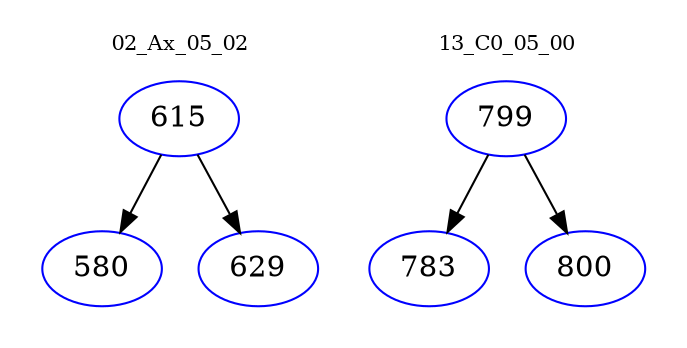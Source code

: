 digraph{
subgraph cluster_0 {
color = white
label = "02_Ax_05_02";
fontsize=10;
T0_615 [label="615", color="blue"]
T0_615 -> T0_580 [color="black"]
T0_580 [label="580", color="blue"]
T0_615 -> T0_629 [color="black"]
T0_629 [label="629", color="blue"]
}
subgraph cluster_1 {
color = white
label = "13_C0_05_00";
fontsize=10;
T1_799 [label="799", color="blue"]
T1_799 -> T1_783 [color="black"]
T1_783 [label="783", color="blue"]
T1_799 -> T1_800 [color="black"]
T1_800 [label="800", color="blue"]
}
}
